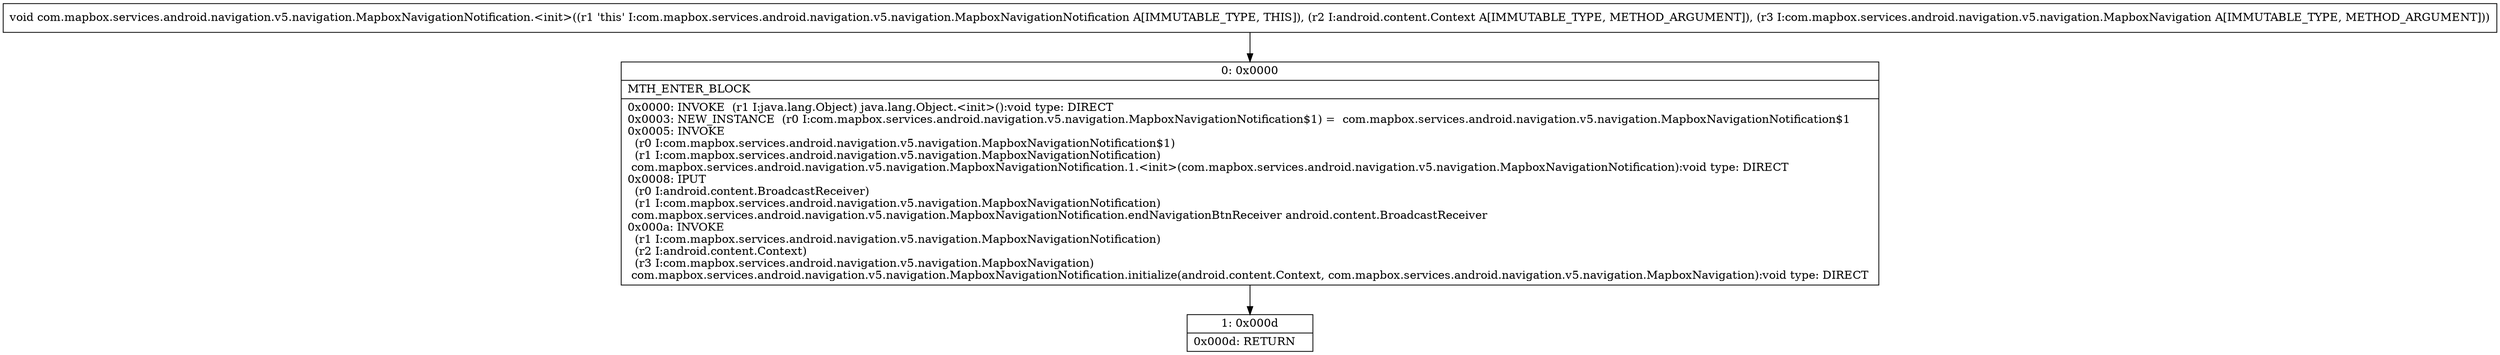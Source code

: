 digraph "CFG forcom.mapbox.services.android.navigation.v5.navigation.MapboxNavigationNotification.\<init\>(Landroid\/content\/Context;Lcom\/mapbox\/services\/android\/navigation\/v5\/navigation\/MapboxNavigation;)V" {
Node_0 [shape=record,label="{0\:\ 0x0000|MTH_ENTER_BLOCK\l|0x0000: INVOKE  (r1 I:java.lang.Object) java.lang.Object.\<init\>():void type: DIRECT \l0x0003: NEW_INSTANCE  (r0 I:com.mapbox.services.android.navigation.v5.navigation.MapboxNavigationNotification$1) =  com.mapbox.services.android.navigation.v5.navigation.MapboxNavigationNotification$1 \l0x0005: INVOKE  \l  (r0 I:com.mapbox.services.android.navigation.v5.navigation.MapboxNavigationNotification$1)\l  (r1 I:com.mapbox.services.android.navigation.v5.navigation.MapboxNavigationNotification)\l com.mapbox.services.android.navigation.v5.navigation.MapboxNavigationNotification.1.\<init\>(com.mapbox.services.android.navigation.v5.navigation.MapboxNavigationNotification):void type: DIRECT \l0x0008: IPUT  \l  (r0 I:android.content.BroadcastReceiver)\l  (r1 I:com.mapbox.services.android.navigation.v5.navigation.MapboxNavigationNotification)\l com.mapbox.services.android.navigation.v5.navigation.MapboxNavigationNotification.endNavigationBtnReceiver android.content.BroadcastReceiver \l0x000a: INVOKE  \l  (r1 I:com.mapbox.services.android.navigation.v5.navigation.MapboxNavigationNotification)\l  (r2 I:android.content.Context)\l  (r3 I:com.mapbox.services.android.navigation.v5.navigation.MapboxNavigation)\l com.mapbox.services.android.navigation.v5.navigation.MapboxNavigationNotification.initialize(android.content.Context, com.mapbox.services.android.navigation.v5.navigation.MapboxNavigation):void type: DIRECT \l}"];
Node_1 [shape=record,label="{1\:\ 0x000d|0x000d: RETURN   \l}"];
MethodNode[shape=record,label="{void com.mapbox.services.android.navigation.v5.navigation.MapboxNavigationNotification.\<init\>((r1 'this' I:com.mapbox.services.android.navigation.v5.navigation.MapboxNavigationNotification A[IMMUTABLE_TYPE, THIS]), (r2 I:android.content.Context A[IMMUTABLE_TYPE, METHOD_ARGUMENT]), (r3 I:com.mapbox.services.android.navigation.v5.navigation.MapboxNavigation A[IMMUTABLE_TYPE, METHOD_ARGUMENT])) }"];
MethodNode -> Node_0;
Node_0 -> Node_1;
}

